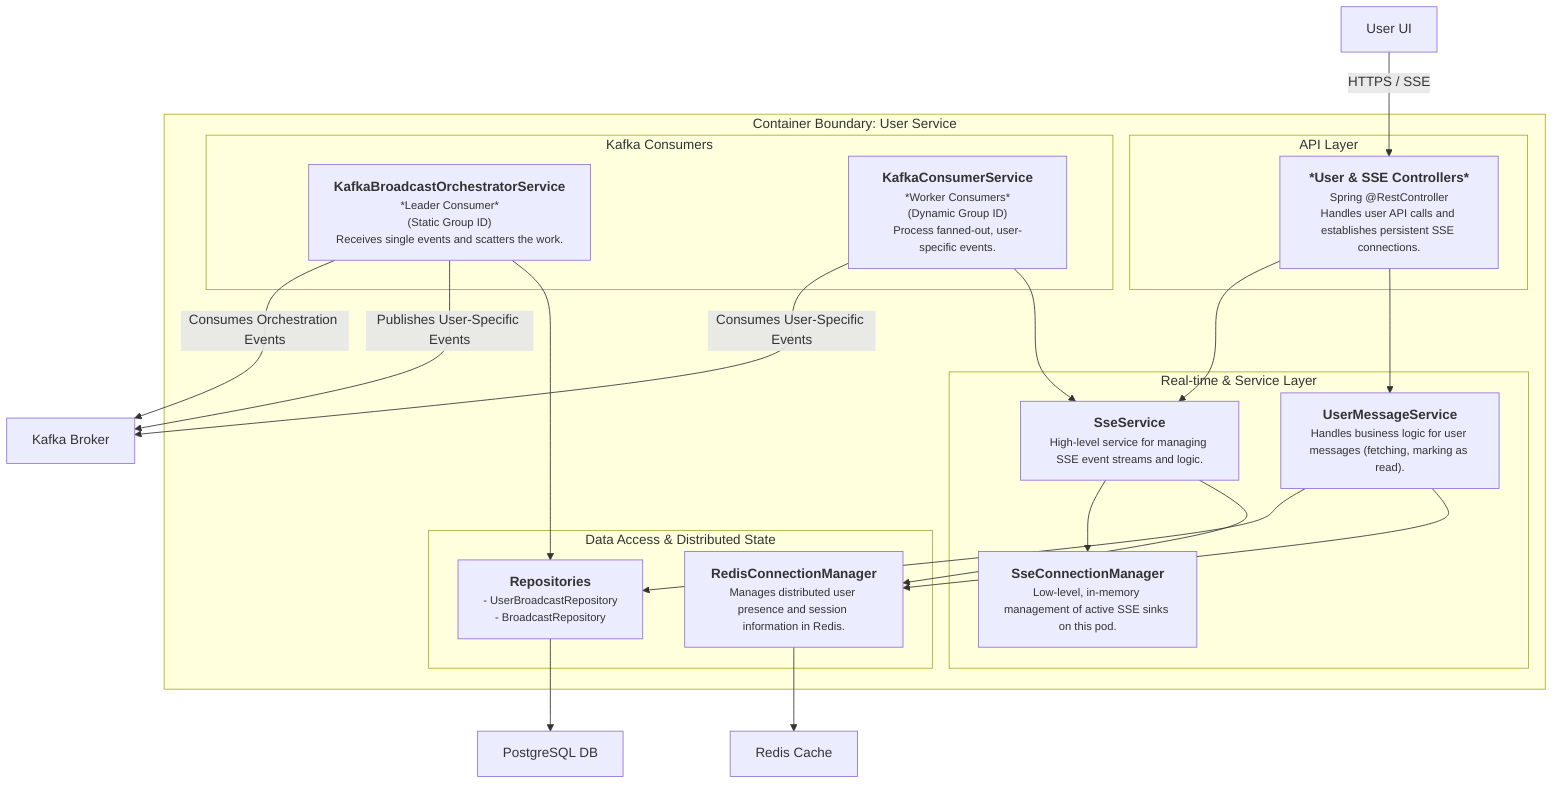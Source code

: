 graph TD
    subgraph "Container Boundary: User Service"
        direction LR

        subgraph "API Layer"
            UserControllers["<div style='font-weight:bold'>*User & SSE Controllers*</div><div style='font-size: smaller;'>Spring @RestController</div><div style='font-size: smaller;'>Handles user API calls and establishes persistent SSE connections.</div>"]
        end

        subgraph "Real-time & Service Layer"
            SseService["<div style='font-weight:bold'>SseService</div><div style='font-size: smaller;'>High-level service for managing SSE event streams and logic.</div>"]
            SseManager["<div style='font-weight:bold'>SseConnectionManager</div><div style='font-size: smaller;'>Low-level, in-memory management of active SSE sinks on this pod.</div>"]
            UserMessageService["<div style='font-weight:bold'>UserMessageService</div><div style='font-size: smaller;'>Handles business logic for user messages (fetching, marking as read).</div>"]
        end
        
        subgraph "Kafka Consumers"
            Orchestrator["<div style='font-weight:bold'>KafkaBroadcastOrchestratorService</div><div style='font-size: smaller;'>*Leader Consumer*<br/>(Static Group ID)<br/>Receives single events and scatters the work.</div>"]
            WorkerConsumer["<div style='font-weight:bold'>KafkaConsumerService</div><div style='font-size: smaller;'>*Worker Consumers*<br/>(Dynamic Group ID)<br/>Process fanned-out, user-specific events.</div>"]
        end

        subgraph "Data Access & Distributed State"
            Repositories["<div style='font-weight:bold'>Repositories</div><div style='font-size: smaller;'>- UserBroadcastRepository<br/>- BroadcastRepository</div>"]
            RedisManager["<div style='font-weight:bold'>RedisConnectionManager</div><div style='font-size: smaller;'>Manages distributed user presence and session information in Redis.</div>"]
        end
    end

    %% External Systems
    UserUI[User UI]
    Kafka[Kafka Broker]
    Postgres[PostgreSQL DB]
    Redis[Redis Cache]
    
    %% Relationships
    UserUI -- "HTTPS / SSE" --> UserControllers
    UserControllers --> SseService
    UserControllers --> UserMessageService
    
    SseService --> SseManager
    SseService --> RedisManager
    UserMessageService --> Repositories
    UserMessageService --> RedisManager

    Orchestrator -- "Consumes Orchestration Events" --> Kafka
    Orchestrator -- "Publishes User-Specific Events" --> Kafka
    Orchestrator --> Repositories
    
    WorkerConsumer -- "Consumes User-Specific Events" --> Kafka
    WorkerConsumer --> SseService
    
    Repositories --> Postgres
    RedisManager --> Redis